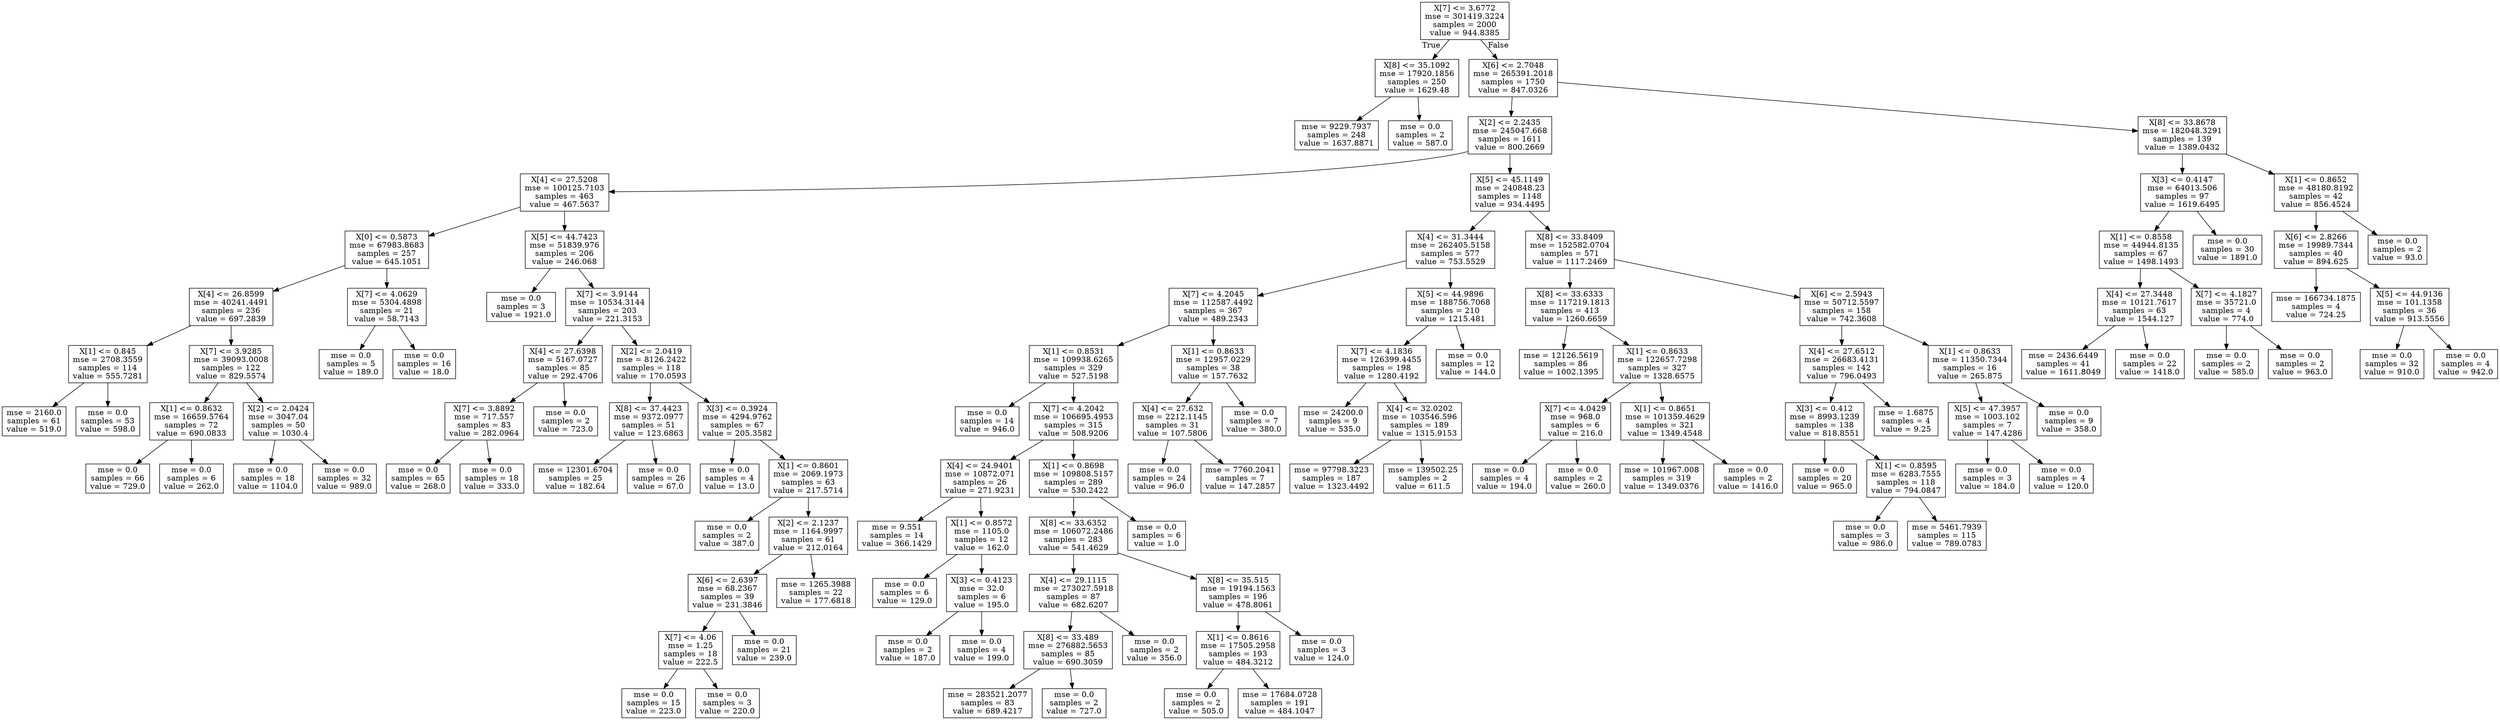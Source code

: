 digraph Tree {
node [shape=box] ;
0 [label="X[7] <= 3.6772\nmse = 301419.3224\nsamples = 2000\nvalue = 944.8385"] ;
1 [label="X[8] <= 35.1092\nmse = 17920.1856\nsamples = 250\nvalue = 1629.48"] ;
0 -> 1 [labeldistance=2.5, labelangle=45, headlabel="True"] ;
2 [label="mse = 9229.7937\nsamples = 248\nvalue = 1637.8871"] ;
1 -> 2 ;
3 [label="mse = 0.0\nsamples = 2\nvalue = 587.0"] ;
1 -> 3 ;
4 [label="X[6] <= 2.7048\nmse = 265391.2018\nsamples = 1750\nvalue = 847.0326"] ;
0 -> 4 [labeldistance=2.5, labelangle=-45, headlabel="False"] ;
5 [label="X[2] <= 2.2435\nmse = 245047.668\nsamples = 1611\nvalue = 800.2669"] ;
4 -> 5 ;
6 [label="X[4] <= 27.5208\nmse = 100125.7103\nsamples = 463\nvalue = 467.5637"] ;
5 -> 6 ;
7 [label="X[0] <= 0.5873\nmse = 67983.8683\nsamples = 257\nvalue = 645.1051"] ;
6 -> 7 ;
8 [label="X[4] <= 26.8599\nmse = 40241.4491\nsamples = 236\nvalue = 697.2839"] ;
7 -> 8 ;
9 [label="X[1] <= 0.845\nmse = 2708.3559\nsamples = 114\nvalue = 555.7281"] ;
8 -> 9 ;
10 [label="mse = 2160.0\nsamples = 61\nvalue = 519.0"] ;
9 -> 10 ;
11 [label="mse = 0.0\nsamples = 53\nvalue = 598.0"] ;
9 -> 11 ;
12 [label="X[7] <= 3.9285\nmse = 39093.0008\nsamples = 122\nvalue = 829.5574"] ;
8 -> 12 ;
13 [label="X[1] <= 0.8632\nmse = 16659.5764\nsamples = 72\nvalue = 690.0833"] ;
12 -> 13 ;
14 [label="mse = 0.0\nsamples = 66\nvalue = 729.0"] ;
13 -> 14 ;
15 [label="mse = 0.0\nsamples = 6\nvalue = 262.0"] ;
13 -> 15 ;
16 [label="X[2] <= 2.0424\nmse = 3047.04\nsamples = 50\nvalue = 1030.4"] ;
12 -> 16 ;
17 [label="mse = 0.0\nsamples = 18\nvalue = 1104.0"] ;
16 -> 17 ;
18 [label="mse = 0.0\nsamples = 32\nvalue = 989.0"] ;
16 -> 18 ;
19 [label="X[7] <= 4.0629\nmse = 5304.4898\nsamples = 21\nvalue = 58.7143"] ;
7 -> 19 ;
20 [label="mse = 0.0\nsamples = 5\nvalue = 189.0"] ;
19 -> 20 ;
21 [label="mse = 0.0\nsamples = 16\nvalue = 18.0"] ;
19 -> 21 ;
22 [label="X[5] <= 44.7423\nmse = 51839.976\nsamples = 206\nvalue = 246.068"] ;
6 -> 22 ;
23 [label="mse = 0.0\nsamples = 3\nvalue = 1921.0"] ;
22 -> 23 ;
24 [label="X[7] <= 3.9144\nmse = 10534.3144\nsamples = 203\nvalue = 221.3153"] ;
22 -> 24 ;
25 [label="X[4] <= 27.6398\nmse = 5167.0727\nsamples = 85\nvalue = 292.4706"] ;
24 -> 25 ;
26 [label="X[7] <= 3.8892\nmse = 717.557\nsamples = 83\nvalue = 282.0964"] ;
25 -> 26 ;
27 [label="mse = 0.0\nsamples = 65\nvalue = 268.0"] ;
26 -> 27 ;
28 [label="mse = 0.0\nsamples = 18\nvalue = 333.0"] ;
26 -> 28 ;
29 [label="mse = 0.0\nsamples = 2\nvalue = 723.0"] ;
25 -> 29 ;
30 [label="X[2] <= 2.0419\nmse = 8126.2422\nsamples = 118\nvalue = 170.0593"] ;
24 -> 30 ;
31 [label="X[8] <= 37.4423\nmse = 9372.0977\nsamples = 51\nvalue = 123.6863"] ;
30 -> 31 ;
32 [label="mse = 12301.6704\nsamples = 25\nvalue = 182.64"] ;
31 -> 32 ;
33 [label="mse = 0.0\nsamples = 26\nvalue = 67.0"] ;
31 -> 33 ;
34 [label="X[3] <= 0.3924\nmse = 4294.9762\nsamples = 67\nvalue = 205.3582"] ;
30 -> 34 ;
35 [label="mse = 0.0\nsamples = 4\nvalue = 13.0"] ;
34 -> 35 ;
36 [label="X[1] <= 0.8601\nmse = 2069.1973\nsamples = 63\nvalue = 217.5714"] ;
34 -> 36 ;
37 [label="mse = 0.0\nsamples = 2\nvalue = 387.0"] ;
36 -> 37 ;
38 [label="X[2] <= 2.1237\nmse = 1164.9997\nsamples = 61\nvalue = 212.0164"] ;
36 -> 38 ;
39 [label="X[6] <= 2.6397\nmse = 68.2367\nsamples = 39\nvalue = 231.3846"] ;
38 -> 39 ;
40 [label="X[7] <= 4.06\nmse = 1.25\nsamples = 18\nvalue = 222.5"] ;
39 -> 40 ;
41 [label="mse = 0.0\nsamples = 15\nvalue = 223.0"] ;
40 -> 41 ;
42 [label="mse = 0.0\nsamples = 3\nvalue = 220.0"] ;
40 -> 42 ;
43 [label="mse = 0.0\nsamples = 21\nvalue = 239.0"] ;
39 -> 43 ;
44 [label="mse = 1265.3988\nsamples = 22\nvalue = 177.6818"] ;
38 -> 44 ;
45 [label="X[5] <= 45.1149\nmse = 240848.23\nsamples = 1148\nvalue = 934.4495"] ;
5 -> 45 ;
46 [label="X[4] <= 31.3444\nmse = 262405.5158\nsamples = 577\nvalue = 753.5529"] ;
45 -> 46 ;
47 [label="X[7] <= 4.2045\nmse = 112587.4492\nsamples = 367\nvalue = 489.2343"] ;
46 -> 47 ;
48 [label="X[1] <= 0.8531\nmse = 109938.6265\nsamples = 329\nvalue = 527.5198"] ;
47 -> 48 ;
49 [label="mse = 0.0\nsamples = 14\nvalue = 946.0"] ;
48 -> 49 ;
50 [label="X[7] <= 4.2042\nmse = 106695.4953\nsamples = 315\nvalue = 508.9206"] ;
48 -> 50 ;
51 [label="X[4] <= 24.9401\nmse = 10872.071\nsamples = 26\nvalue = 271.9231"] ;
50 -> 51 ;
52 [label="mse = 9.551\nsamples = 14\nvalue = 366.1429"] ;
51 -> 52 ;
53 [label="X[1] <= 0.8572\nmse = 1105.0\nsamples = 12\nvalue = 162.0"] ;
51 -> 53 ;
54 [label="mse = 0.0\nsamples = 6\nvalue = 129.0"] ;
53 -> 54 ;
55 [label="X[3] <= 0.4123\nmse = 32.0\nsamples = 6\nvalue = 195.0"] ;
53 -> 55 ;
56 [label="mse = 0.0\nsamples = 2\nvalue = 187.0"] ;
55 -> 56 ;
57 [label="mse = 0.0\nsamples = 4\nvalue = 199.0"] ;
55 -> 57 ;
58 [label="X[1] <= 0.8698\nmse = 109808.5157\nsamples = 289\nvalue = 530.2422"] ;
50 -> 58 ;
59 [label="X[8] <= 33.6352\nmse = 106072.2486\nsamples = 283\nvalue = 541.4629"] ;
58 -> 59 ;
60 [label="X[4] <= 29.1115\nmse = 273027.5918\nsamples = 87\nvalue = 682.6207"] ;
59 -> 60 ;
61 [label="X[8] <= 33.489\nmse = 276882.5653\nsamples = 85\nvalue = 690.3059"] ;
60 -> 61 ;
62 [label="mse = 283521.2077\nsamples = 83\nvalue = 689.4217"] ;
61 -> 62 ;
63 [label="mse = 0.0\nsamples = 2\nvalue = 727.0"] ;
61 -> 63 ;
64 [label="mse = 0.0\nsamples = 2\nvalue = 356.0"] ;
60 -> 64 ;
65 [label="X[8] <= 35.515\nmse = 19194.1563\nsamples = 196\nvalue = 478.8061"] ;
59 -> 65 ;
66 [label="X[1] <= 0.8616\nmse = 17505.2958\nsamples = 193\nvalue = 484.3212"] ;
65 -> 66 ;
67 [label="mse = 0.0\nsamples = 2\nvalue = 505.0"] ;
66 -> 67 ;
68 [label="mse = 17684.0728\nsamples = 191\nvalue = 484.1047"] ;
66 -> 68 ;
69 [label="mse = 0.0\nsamples = 3\nvalue = 124.0"] ;
65 -> 69 ;
70 [label="mse = 0.0\nsamples = 6\nvalue = 1.0"] ;
58 -> 70 ;
71 [label="X[1] <= 0.8633\nmse = 12957.0229\nsamples = 38\nvalue = 157.7632"] ;
47 -> 71 ;
72 [label="X[4] <= 27.632\nmse = 2212.1145\nsamples = 31\nvalue = 107.5806"] ;
71 -> 72 ;
73 [label="mse = 0.0\nsamples = 24\nvalue = 96.0"] ;
72 -> 73 ;
74 [label="mse = 7760.2041\nsamples = 7\nvalue = 147.2857"] ;
72 -> 74 ;
75 [label="mse = 0.0\nsamples = 7\nvalue = 380.0"] ;
71 -> 75 ;
76 [label="X[5] <= 44.9896\nmse = 188756.7068\nsamples = 210\nvalue = 1215.481"] ;
46 -> 76 ;
77 [label="X[7] <= 4.1836\nmse = 126399.4455\nsamples = 198\nvalue = 1280.4192"] ;
76 -> 77 ;
78 [label="mse = 24200.0\nsamples = 9\nvalue = 535.0"] ;
77 -> 78 ;
79 [label="X[4] <= 32.0202\nmse = 103546.596\nsamples = 189\nvalue = 1315.9153"] ;
77 -> 79 ;
80 [label="mse = 97798.3223\nsamples = 187\nvalue = 1323.4492"] ;
79 -> 80 ;
81 [label="mse = 139502.25\nsamples = 2\nvalue = 611.5"] ;
79 -> 81 ;
82 [label="mse = 0.0\nsamples = 12\nvalue = 144.0"] ;
76 -> 82 ;
83 [label="X[8] <= 33.8409\nmse = 152582.0704\nsamples = 571\nvalue = 1117.2469"] ;
45 -> 83 ;
84 [label="X[8] <= 33.6333\nmse = 117219.1813\nsamples = 413\nvalue = 1260.6659"] ;
83 -> 84 ;
85 [label="mse = 12126.5619\nsamples = 86\nvalue = 1002.1395"] ;
84 -> 85 ;
86 [label="X[1] <= 0.8633\nmse = 122657.7298\nsamples = 327\nvalue = 1328.6575"] ;
84 -> 86 ;
87 [label="X[7] <= 4.0429\nmse = 968.0\nsamples = 6\nvalue = 216.0"] ;
86 -> 87 ;
88 [label="mse = 0.0\nsamples = 4\nvalue = 194.0"] ;
87 -> 88 ;
89 [label="mse = 0.0\nsamples = 2\nvalue = 260.0"] ;
87 -> 89 ;
90 [label="X[1] <= 0.8651\nmse = 101359.4629\nsamples = 321\nvalue = 1349.4548"] ;
86 -> 90 ;
91 [label="mse = 101967.008\nsamples = 319\nvalue = 1349.0376"] ;
90 -> 91 ;
92 [label="mse = 0.0\nsamples = 2\nvalue = 1416.0"] ;
90 -> 92 ;
93 [label="X[6] <= 2.5943\nmse = 50712.5597\nsamples = 158\nvalue = 742.3608"] ;
83 -> 93 ;
94 [label="X[4] <= 27.6512\nmse = 26683.4131\nsamples = 142\nvalue = 796.0493"] ;
93 -> 94 ;
95 [label="X[3] <= 0.412\nmse = 8993.1239\nsamples = 138\nvalue = 818.8551"] ;
94 -> 95 ;
96 [label="mse = 0.0\nsamples = 20\nvalue = 965.0"] ;
95 -> 96 ;
97 [label="X[1] <= 0.8595\nmse = 6283.7555\nsamples = 118\nvalue = 794.0847"] ;
95 -> 97 ;
98 [label="mse = 0.0\nsamples = 3\nvalue = 986.0"] ;
97 -> 98 ;
99 [label="mse = 5461.7939\nsamples = 115\nvalue = 789.0783"] ;
97 -> 99 ;
100 [label="mse = 1.6875\nsamples = 4\nvalue = 9.25"] ;
94 -> 100 ;
101 [label="X[1] <= 0.8633\nmse = 11350.7344\nsamples = 16\nvalue = 265.875"] ;
93 -> 101 ;
102 [label="X[5] <= 47.3957\nmse = 1003.102\nsamples = 7\nvalue = 147.4286"] ;
101 -> 102 ;
103 [label="mse = 0.0\nsamples = 3\nvalue = 184.0"] ;
102 -> 103 ;
104 [label="mse = 0.0\nsamples = 4\nvalue = 120.0"] ;
102 -> 104 ;
105 [label="mse = 0.0\nsamples = 9\nvalue = 358.0"] ;
101 -> 105 ;
106 [label="X[8] <= 33.8678\nmse = 182048.3291\nsamples = 139\nvalue = 1389.0432"] ;
4 -> 106 ;
107 [label="X[3] <= 0.4147\nmse = 64013.506\nsamples = 97\nvalue = 1619.6495"] ;
106 -> 107 ;
108 [label="X[1] <= 0.8558\nmse = 44944.8135\nsamples = 67\nvalue = 1498.1493"] ;
107 -> 108 ;
109 [label="X[4] <= 27.3448\nmse = 10121.7617\nsamples = 63\nvalue = 1544.127"] ;
108 -> 109 ;
110 [label="mse = 2436.6449\nsamples = 41\nvalue = 1611.8049"] ;
109 -> 110 ;
111 [label="mse = 0.0\nsamples = 22\nvalue = 1418.0"] ;
109 -> 111 ;
112 [label="X[7] <= 4.1827\nmse = 35721.0\nsamples = 4\nvalue = 774.0"] ;
108 -> 112 ;
113 [label="mse = 0.0\nsamples = 2\nvalue = 585.0"] ;
112 -> 113 ;
114 [label="mse = 0.0\nsamples = 2\nvalue = 963.0"] ;
112 -> 114 ;
115 [label="mse = 0.0\nsamples = 30\nvalue = 1891.0"] ;
107 -> 115 ;
116 [label="X[1] <= 0.8652\nmse = 48180.8192\nsamples = 42\nvalue = 856.4524"] ;
106 -> 116 ;
117 [label="X[6] <= 2.8266\nmse = 19989.7344\nsamples = 40\nvalue = 894.625"] ;
116 -> 117 ;
118 [label="mse = 166734.1875\nsamples = 4\nvalue = 724.25"] ;
117 -> 118 ;
119 [label="X[5] <= 44.9136\nmse = 101.1358\nsamples = 36\nvalue = 913.5556"] ;
117 -> 119 ;
120 [label="mse = 0.0\nsamples = 32\nvalue = 910.0"] ;
119 -> 120 ;
121 [label="mse = 0.0\nsamples = 4\nvalue = 942.0"] ;
119 -> 121 ;
122 [label="mse = 0.0\nsamples = 2\nvalue = 93.0"] ;
116 -> 122 ;
}